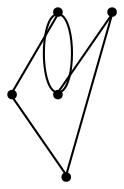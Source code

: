 graph {
  node [shape=point,comment="{\"directed\":false,\"doi\":\"10.1007/978-3-030-68766-3_21\",\"figure\":\"5 (1)\"}"]

  v0 [pos="582.3343991946809,1064.4725055572758"]
  v1 [pos="505.2304938231024,1226.0254216048256"]
  v2 [pos="317.9714742870457,844.1733867408416"]
  v3 [pos="479.5263702965408,844.1733867408416"]
  v4 [pos="273.91029660315604,1196.6544186124502"]

  v0 -- v3 [id="-1",pos="582.3343991946809,1064.4725055572758 408.7901295877081,1057.1297230153627 408.7901295877081,1057.1297230153627 408.7901295877081,1057.1297230153627 408.7901295877081,851.516105695116 408.7901295877081,851.516105695116 408.7901295877081,851.516105695116 479.5263702965408,844.1733867408416 479.5263702965408,844.1733867408416 479.5263702965408,844.1733867408416"]
  v0 -- v1 [id="-7",pos="582.3343991946809,1064.4725055572758 401.5097962628486,1064.4766387537704 401.5097962628486,1064.4766387537704 401.5097962628486,1064.4766387537704 401.5097962628486,1226.0295548013205 401.5097962628486,1226.0295548013205 401.5097962628486,1226.0295548013205 505.2304938231024,1226.0254216048256 505.2304938231024,1226.0254216048256 505.2304938231024,1226.0254216048256"]
  v1 -- v0 [id="-12",pos="505.2304938231024,1226.0254216048256 408.7901295877081,1218.6826390629126 408.7901295877081,1218.6826390629126 408.7901295877081,1218.6826390629126 408.7901295877081,1071.8152245115505 408.7901295877081,1071.8152245115505 408.7901295877081,1071.8152245115505 582.3343991946809,1064.4725055572758 582.3343991946809,1064.4725055572758 582.3343991946809,1064.4725055572758"]
  v4 -- v1 [id="-14",pos="273.91029660315604,1196.6544186124502 394.1044799030039,1203.9971375667249 394.1044799030039,1203.9971375667249 394.1044799030039,1203.9971375667249 394.1044799030039,1233.3722737555952 394.1044799030039,1233.3722737555952 394.1044799030039,1233.3722737555952 505.2304938231024,1226.0254216048256 505.2304938231024,1226.0254216048256 505.2304938231024,1226.0254216048256"]
  v3 -- v2 [id="-23",pos="479.5263702965408,844.1733867408416 317.9714742870457,844.1733867408416 317.9714742870457,844.1733867408416 317.9714742870457,844.1733867408416"]
  v4 -- v2 [id="-31",pos="273.91029660315604,1196.6544186124502 394.1044799030039,1189.3116360705371 394.1044799030039,1189.3116360705371 394.1044799030039,1189.3116360705371 394.1044799030039,851.516105695116 394.1044799030039,851.516105695116 394.1044799030039,851.516105695116 317.9714742870457,844.1733867408416 317.9714742870457,844.1733867408416 317.9714742870457,844.1733867408416"]
}